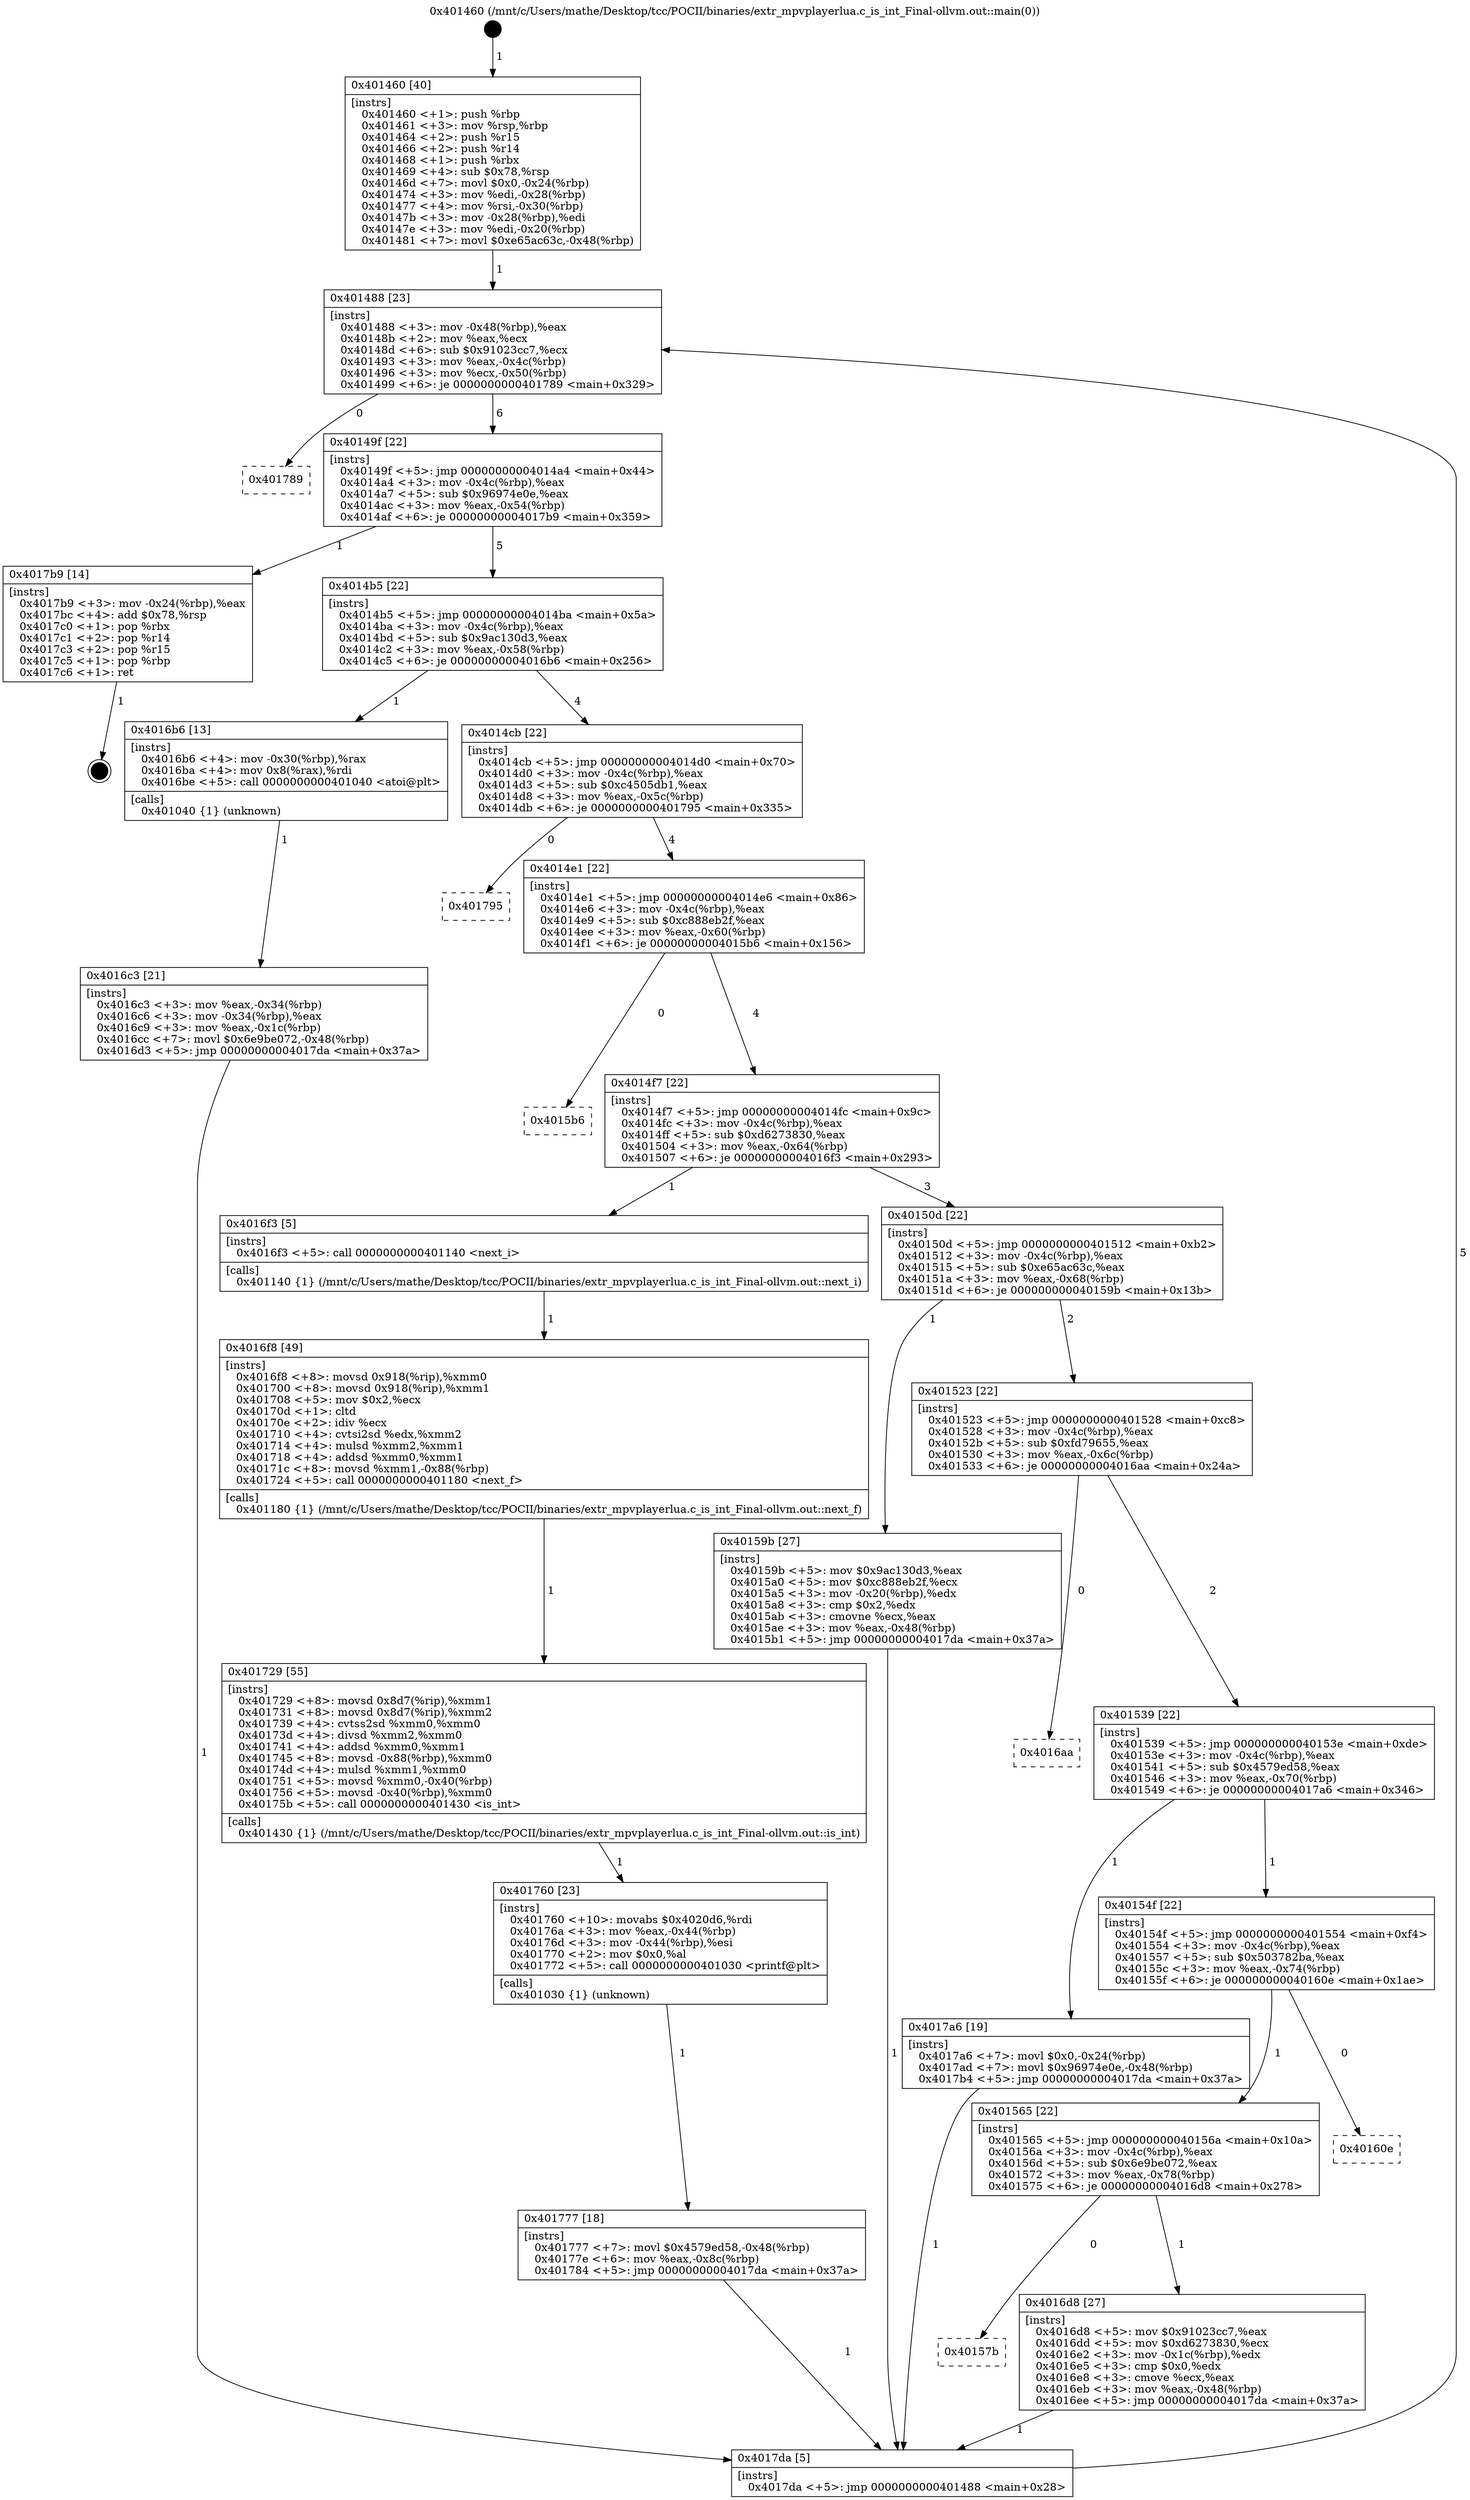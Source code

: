 digraph "0x401460" {
  label = "0x401460 (/mnt/c/Users/mathe/Desktop/tcc/POCII/binaries/extr_mpvplayerlua.c_is_int_Final-ollvm.out::main(0))"
  labelloc = "t"
  node[shape=record]

  Entry [label="",width=0.3,height=0.3,shape=circle,fillcolor=black,style=filled]
  "0x401488" [label="{
     0x401488 [23]\l
     | [instrs]\l
     &nbsp;&nbsp;0x401488 \<+3\>: mov -0x48(%rbp),%eax\l
     &nbsp;&nbsp;0x40148b \<+2\>: mov %eax,%ecx\l
     &nbsp;&nbsp;0x40148d \<+6\>: sub $0x91023cc7,%ecx\l
     &nbsp;&nbsp;0x401493 \<+3\>: mov %eax,-0x4c(%rbp)\l
     &nbsp;&nbsp;0x401496 \<+3\>: mov %ecx,-0x50(%rbp)\l
     &nbsp;&nbsp;0x401499 \<+6\>: je 0000000000401789 \<main+0x329\>\l
  }"]
  "0x401789" [label="{
     0x401789\l
  }", style=dashed]
  "0x40149f" [label="{
     0x40149f [22]\l
     | [instrs]\l
     &nbsp;&nbsp;0x40149f \<+5\>: jmp 00000000004014a4 \<main+0x44\>\l
     &nbsp;&nbsp;0x4014a4 \<+3\>: mov -0x4c(%rbp),%eax\l
     &nbsp;&nbsp;0x4014a7 \<+5\>: sub $0x96974e0e,%eax\l
     &nbsp;&nbsp;0x4014ac \<+3\>: mov %eax,-0x54(%rbp)\l
     &nbsp;&nbsp;0x4014af \<+6\>: je 00000000004017b9 \<main+0x359\>\l
  }"]
  Exit [label="",width=0.3,height=0.3,shape=circle,fillcolor=black,style=filled,peripheries=2]
  "0x4017b9" [label="{
     0x4017b9 [14]\l
     | [instrs]\l
     &nbsp;&nbsp;0x4017b9 \<+3\>: mov -0x24(%rbp),%eax\l
     &nbsp;&nbsp;0x4017bc \<+4\>: add $0x78,%rsp\l
     &nbsp;&nbsp;0x4017c0 \<+1\>: pop %rbx\l
     &nbsp;&nbsp;0x4017c1 \<+2\>: pop %r14\l
     &nbsp;&nbsp;0x4017c3 \<+2\>: pop %r15\l
     &nbsp;&nbsp;0x4017c5 \<+1\>: pop %rbp\l
     &nbsp;&nbsp;0x4017c6 \<+1\>: ret\l
  }"]
  "0x4014b5" [label="{
     0x4014b5 [22]\l
     | [instrs]\l
     &nbsp;&nbsp;0x4014b5 \<+5\>: jmp 00000000004014ba \<main+0x5a\>\l
     &nbsp;&nbsp;0x4014ba \<+3\>: mov -0x4c(%rbp),%eax\l
     &nbsp;&nbsp;0x4014bd \<+5\>: sub $0x9ac130d3,%eax\l
     &nbsp;&nbsp;0x4014c2 \<+3\>: mov %eax,-0x58(%rbp)\l
     &nbsp;&nbsp;0x4014c5 \<+6\>: je 00000000004016b6 \<main+0x256\>\l
  }"]
  "0x401777" [label="{
     0x401777 [18]\l
     | [instrs]\l
     &nbsp;&nbsp;0x401777 \<+7\>: movl $0x4579ed58,-0x48(%rbp)\l
     &nbsp;&nbsp;0x40177e \<+6\>: mov %eax,-0x8c(%rbp)\l
     &nbsp;&nbsp;0x401784 \<+5\>: jmp 00000000004017da \<main+0x37a\>\l
  }"]
  "0x4016b6" [label="{
     0x4016b6 [13]\l
     | [instrs]\l
     &nbsp;&nbsp;0x4016b6 \<+4\>: mov -0x30(%rbp),%rax\l
     &nbsp;&nbsp;0x4016ba \<+4\>: mov 0x8(%rax),%rdi\l
     &nbsp;&nbsp;0x4016be \<+5\>: call 0000000000401040 \<atoi@plt\>\l
     | [calls]\l
     &nbsp;&nbsp;0x401040 \{1\} (unknown)\l
  }"]
  "0x4014cb" [label="{
     0x4014cb [22]\l
     | [instrs]\l
     &nbsp;&nbsp;0x4014cb \<+5\>: jmp 00000000004014d0 \<main+0x70\>\l
     &nbsp;&nbsp;0x4014d0 \<+3\>: mov -0x4c(%rbp),%eax\l
     &nbsp;&nbsp;0x4014d3 \<+5\>: sub $0xc4505db1,%eax\l
     &nbsp;&nbsp;0x4014d8 \<+3\>: mov %eax,-0x5c(%rbp)\l
     &nbsp;&nbsp;0x4014db \<+6\>: je 0000000000401795 \<main+0x335\>\l
  }"]
  "0x401760" [label="{
     0x401760 [23]\l
     | [instrs]\l
     &nbsp;&nbsp;0x401760 \<+10\>: movabs $0x4020d6,%rdi\l
     &nbsp;&nbsp;0x40176a \<+3\>: mov %eax,-0x44(%rbp)\l
     &nbsp;&nbsp;0x40176d \<+3\>: mov -0x44(%rbp),%esi\l
     &nbsp;&nbsp;0x401770 \<+2\>: mov $0x0,%al\l
     &nbsp;&nbsp;0x401772 \<+5\>: call 0000000000401030 \<printf@plt\>\l
     | [calls]\l
     &nbsp;&nbsp;0x401030 \{1\} (unknown)\l
  }"]
  "0x401795" [label="{
     0x401795\l
  }", style=dashed]
  "0x4014e1" [label="{
     0x4014e1 [22]\l
     | [instrs]\l
     &nbsp;&nbsp;0x4014e1 \<+5\>: jmp 00000000004014e6 \<main+0x86\>\l
     &nbsp;&nbsp;0x4014e6 \<+3\>: mov -0x4c(%rbp),%eax\l
     &nbsp;&nbsp;0x4014e9 \<+5\>: sub $0xc888eb2f,%eax\l
     &nbsp;&nbsp;0x4014ee \<+3\>: mov %eax,-0x60(%rbp)\l
     &nbsp;&nbsp;0x4014f1 \<+6\>: je 00000000004015b6 \<main+0x156\>\l
  }"]
  "0x401729" [label="{
     0x401729 [55]\l
     | [instrs]\l
     &nbsp;&nbsp;0x401729 \<+8\>: movsd 0x8d7(%rip),%xmm1\l
     &nbsp;&nbsp;0x401731 \<+8\>: movsd 0x8d7(%rip),%xmm2\l
     &nbsp;&nbsp;0x401739 \<+4\>: cvtss2sd %xmm0,%xmm0\l
     &nbsp;&nbsp;0x40173d \<+4\>: divsd %xmm2,%xmm0\l
     &nbsp;&nbsp;0x401741 \<+4\>: addsd %xmm0,%xmm1\l
     &nbsp;&nbsp;0x401745 \<+8\>: movsd -0x88(%rbp),%xmm0\l
     &nbsp;&nbsp;0x40174d \<+4\>: mulsd %xmm1,%xmm0\l
     &nbsp;&nbsp;0x401751 \<+5\>: movsd %xmm0,-0x40(%rbp)\l
     &nbsp;&nbsp;0x401756 \<+5\>: movsd -0x40(%rbp),%xmm0\l
     &nbsp;&nbsp;0x40175b \<+5\>: call 0000000000401430 \<is_int\>\l
     | [calls]\l
     &nbsp;&nbsp;0x401430 \{1\} (/mnt/c/Users/mathe/Desktop/tcc/POCII/binaries/extr_mpvplayerlua.c_is_int_Final-ollvm.out::is_int)\l
  }"]
  "0x4015b6" [label="{
     0x4015b6\l
  }", style=dashed]
  "0x4014f7" [label="{
     0x4014f7 [22]\l
     | [instrs]\l
     &nbsp;&nbsp;0x4014f7 \<+5\>: jmp 00000000004014fc \<main+0x9c\>\l
     &nbsp;&nbsp;0x4014fc \<+3\>: mov -0x4c(%rbp),%eax\l
     &nbsp;&nbsp;0x4014ff \<+5\>: sub $0xd6273830,%eax\l
     &nbsp;&nbsp;0x401504 \<+3\>: mov %eax,-0x64(%rbp)\l
     &nbsp;&nbsp;0x401507 \<+6\>: je 00000000004016f3 \<main+0x293\>\l
  }"]
  "0x4016f8" [label="{
     0x4016f8 [49]\l
     | [instrs]\l
     &nbsp;&nbsp;0x4016f8 \<+8\>: movsd 0x918(%rip),%xmm0\l
     &nbsp;&nbsp;0x401700 \<+8\>: movsd 0x918(%rip),%xmm1\l
     &nbsp;&nbsp;0x401708 \<+5\>: mov $0x2,%ecx\l
     &nbsp;&nbsp;0x40170d \<+1\>: cltd\l
     &nbsp;&nbsp;0x40170e \<+2\>: idiv %ecx\l
     &nbsp;&nbsp;0x401710 \<+4\>: cvtsi2sd %edx,%xmm2\l
     &nbsp;&nbsp;0x401714 \<+4\>: mulsd %xmm2,%xmm1\l
     &nbsp;&nbsp;0x401718 \<+4\>: addsd %xmm0,%xmm1\l
     &nbsp;&nbsp;0x40171c \<+8\>: movsd %xmm1,-0x88(%rbp)\l
     &nbsp;&nbsp;0x401724 \<+5\>: call 0000000000401180 \<next_f\>\l
     | [calls]\l
     &nbsp;&nbsp;0x401180 \{1\} (/mnt/c/Users/mathe/Desktop/tcc/POCII/binaries/extr_mpvplayerlua.c_is_int_Final-ollvm.out::next_f)\l
  }"]
  "0x4016f3" [label="{
     0x4016f3 [5]\l
     | [instrs]\l
     &nbsp;&nbsp;0x4016f3 \<+5\>: call 0000000000401140 \<next_i\>\l
     | [calls]\l
     &nbsp;&nbsp;0x401140 \{1\} (/mnt/c/Users/mathe/Desktop/tcc/POCII/binaries/extr_mpvplayerlua.c_is_int_Final-ollvm.out::next_i)\l
  }"]
  "0x40150d" [label="{
     0x40150d [22]\l
     | [instrs]\l
     &nbsp;&nbsp;0x40150d \<+5\>: jmp 0000000000401512 \<main+0xb2\>\l
     &nbsp;&nbsp;0x401512 \<+3\>: mov -0x4c(%rbp),%eax\l
     &nbsp;&nbsp;0x401515 \<+5\>: sub $0xe65ac63c,%eax\l
     &nbsp;&nbsp;0x40151a \<+3\>: mov %eax,-0x68(%rbp)\l
     &nbsp;&nbsp;0x40151d \<+6\>: je 000000000040159b \<main+0x13b\>\l
  }"]
  "0x40157b" [label="{
     0x40157b\l
  }", style=dashed]
  "0x40159b" [label="{
     0x40159b [27]\l
     | [instrs]\l
     &nbsp;&nbsp;0x40159b \<+5\>: mov $0x9ac130d3,%eax\l
     &nbsp;&nbsp;0x4015a0 \<+5\>: mov $0xc888eb2f,%ecx\l
     &nbsp;&nbsp;0x4015a5 \<+3\>: mov -0x20(%rbp),%edx\l
     &nbsp;&nbsp;0x4015a8 \<+3\>: cmp $0x2,%edx\l
     &nbsp;&nbsp;0x4015ab \<+3\>: cmovne %ecx,%eax\l
     &nbsp;&nbsp;0x4015ae \<+3\>: mov %eax,-0x48(%rbp)\l
     &nbsp;&nbsp;0x4015b1 \<+5\>: jmp 00000000004017da \<main+0x37a\>\l
  }"]
  "0x401523" [label="{
     0x401523 [22]\l
     | [instrs]\l
     &nbsp;&nbsp;0x401523 \<+5\>: jmp 0000000000401528 \<main+0xc8\>\l
     &nbsp;&nbsp;0x401528 \<+3\>: mov -0x4c(%rbp),%eax\l
     &nbsp;&nbsp;0x40152b \<+5\>: sub $0xfd79655,%eax\l
     &nbsp;&nbsp;0x401530 \<+3\>: mov %eax,-0x6c(%rbp)\l
     &nbsp;&nbsp;0x401533 \<+6\>: je 00000000004016aa \<main+0x24a\>\l
  }"]
  "0x4017da" [label="{
     0x4017da [5]\l
     | [instrs]\l
     &nbsp;&nbsp;0x4017da \<+5\>: jmp 0000000000401488 \<main+0x28\>\l
  }"]
  "0x401460" [label="{
     0x401460 [40]\l
     | [instrs]\l
     &nbsp;&nbsp;0x401460 \<+1\>: push %rbp\l
     &nbsp;&nbsp;0x401461 \<+3\>: mov %rsp,%rbp\l
     &nbsp;&nbsp;0x401464 \<+2\>: push %r15\l
     &nbsp;&nbsp;0x401466 \<+2\>: push %r14\l
     &nbsp;&nbsp;0x401468 \<+1\>: push %rbx\l
     &nbsp;&nbsp;0x401469 \<+4\>: sub $0x78,%rsp\l
     &nbsp;&nbsp;0x40146d \<+7\>: movl $0x0,-0x24(%rbp)\l
     &nbsp;&nbsp;0x401474 \<+3\>: mov %edi,-0x28(%rbp)\l
     &nbsp;&nbsp;0x401477 \<+4\>: mov %rsi,-0x30(%rbp)\l
     &nbsp;&nbsp;0x40147b \<+3\>: mov -0x28(%rbp),%edi\l
     &nbsp;&nbsp;0x40147e \<+3\>: mov %edi,-0x20(%rbp)\l
     &nbsp;&nbsp;0x401481 \<+7\>: movl $0xe65ac63c,-0x48(%rbp)\l
  }"]
  "0x4016c3" [label="{
     0x4016c3 [21]\l
     | [instrs]\l
     &nbsp;&nbsp;0x4016c3 \<+3\>: mov %eax,-0x34(%rbp)\l
     &nbsp;&nbsp;0x4016c6 \<+3\>: mov -0x34(%rbp),%eax\l
     &nbsp;&nbsp;0x4016c9 \<+3\>: mov %eax,-0x1c(%rbp)\l
     &nbsp;&nbsp;0x4016cc \<+7\>: movl $0x6e9be072,-0x48(%rbp)\l
     &nbsp;&nbsp;0x4016d3 \<+5\>: jmp 00000000004017da \<main+0x37a\>\l
  }"]
  "0x4016d8" [label="{
     0x4016d8 [27]\l
     | [instrs]\l
     &nbsp;&nbsp;0x4016d8 \<+5\>: mov $0x91023cc7,%eax\l
     &nbsp;&nbsp;0x4016dd \<+5\>: mov $0xd6273830,%ecx\l
     &nbsp;&nbsp;0x4016e2 \<+3\>: mov -0x1c(%rbp),%edx\l
     &nbsp;&nbsp;0x4016e5 \<+3\>: cmp $0x0,%edx\l
     &nbsp;&nbsp;0x4016e8 \<+3\>: cmove %ecx,%eax\l
     &nbsp;&nbsp;0x4016eb \<+3\>: mov %eax,-0x48(%rbp)\l
     &nbsp;&nbsp;0x4016ee \<+5\>: jmp 00000000004017da \<main+0x37a\>\l
  }"]
  "0x4016aa" [label="{
     0x4016aa\l
  }", style=dashed]
  "0x401539" [label="{
     0x401539 [22]\l
     | [instrs]\l
     &nbsp;&nbsp;0x401539 \<+5\>: jmp 000000000040153e \<main+0xde\>\l
     &nbsp;&nbsp;0x40153e \<+3\>: mov -0x4c(%rbp),%eax\l
     &nbsp;&nbsp;0x401541 \<+5\>: sub $0x4579ed58,%eax\l
     &nbsp;&nbsp;0x401546 \<+3\>: mov %eax,-0x70(%rbp)\l
     &nbsp;&nbsp;0x401549 \<+6\>: je 00000000004017a6 \<main+0x346\>\l
  }"]
  "0x401565" [label="{
     0x401565 [22]\l
     | [instrs]\l
     &nbsp;&nbsp;0x401565 \<+5\>: jmp 000000000040156a \<main+0x10a\>\l
     &nbsp;&nbsp;0x40156a \<+3\>: mov -0x4c(%rbp),%eax\l
     &nbsp;&nbsp;0x40156d \<+5\>: sub $0x6e9be072,%eax\l
     &nbsp;&nbsp;0x401572 \<+3\>: mov %eax,-0x78(%rbp)\l
     &nbsp;&nbsp;0x401575 \<+6\>: je 00000000004016d8 \<main+0x278\>\l
  }"]
  "0x4017a6" [label="{
     0x4017a6 [19]\l
     | [instrs]\l
     &nbsp;&nbsp;0x4017a6 \<+7\>: movl $0x0,-0x24(%rbp)\l
     &nbsp;&nbsp;0x4017ad \<+7\>: movl $0x96974e0e,-0x48(%rbp)\l
     &nbsp;&nbsp;0x4017b4 \<+5\>: jmp 00000000004017da \<main+0x37a\>\l
  }"]
  "0x40154f" [label="{
     0x40154f [22]\l
     | [instrs]\l
     &nbsp;&nbsp;0x40154f \<+5\>: jmp 0000000000401554 \<main+0xf4\>\l
     &nbsp;&nbsp;0x401554 \<+3\>: mov -0x4c(%rbp),%eax\l
     &nbsp;&nbsp;0x401557 \<+5\>: sub $0x503782ba,%eax\l
     &nbsp;&nbsp;0x40155c \<+3\>: mov %eax,-0x74(%rbp)\l
     &nbsp;&nbsp;0x40155f \<+6\>: je 000000000040160e \<main+0x1ae\>\l
  }"]
  "0x40160e" [label="{
     0x40160e\l
  }", style=dashed]
  Entry -> "0x401460" [label=" 1"]
  "0x401488" -> "0x401789" [label=" 0"]
  "0x401488" -> "0x40149f" [label=" 6"]
  "0x4017b9" -> Exit [label=" 1"]
  "0x40149f" -> "0x4017b9" [label=" 1"]
  "0x40149f" -> "0x4014b5" [label=" 5"]
  "0x4017a6" -> "0x4017da" [label=" 1"]
  "0x4014b5" -> "0x4016b6" [label=" 1"]
  "0x4014b5" -> "0x4014cb" [label=" 4"]
  "0x401777" -> "0x4017da" [label=" 1"]
  "0x4014cb" -> "0x401795" [label=" 0"]
  "0x4014cb" -> "0x4014e1" [label=" 4"]
  "0x401760" -> "0x401777" [label=" 1"]
  "0x4014e1" -> "0x4015b6" [label=" 0"]
  "0x4014e1" -> "0x4014f7" [label=" 4"]
  "0x401729" -> "0x401760" [label=" 1"]
  "0x4014f7" -> "0x4016f3" [label=" 1"]
  "0x4014f7" -> "0x40150d" [label=" 3"]
  "0x4016f8" -> "0x401729" [label=" 1"]
  "0x40150d" -> "0x40159b" [label=" 1"]
  "0x40150d" -> "0x401523" [label=" 2"]
  "0x40159b" -> "0x4017da" [label=" 1"]
  "0x401460" -> "0x401488" [label=" 1"]
  "0x4017da" -> "0x401488" [label=" 5"]
  "0x4016b6" -> "0x4016c3" [label=" 1"]
  "0x4016c3" -> "0x4017da" [label=" 1"]
  "0x4016f3" -> "0x4016f8" [label=" 1"]
  "0x401523" -> "0x4016aa" [label=" 0"]
  "0x401523" -> "0x401539" [label=" 2"]
  "0x4016d8" -> "0x4017da" [label=" 1"]
  "0x401539" -> "0x4017a6" [label=" 1"]
  "0x401539" -> "0x40154f" [label=" 1"]
  "0x401565" -> "0x4016d8" [label=" 1"]
  "0x40154f" -> "0x40160e" [label=" 0"]
  "0x40154f" -> "0x401565" [label=" 1"]
  "0x401565" -> "0x40157b" [label=" 0"]
}
